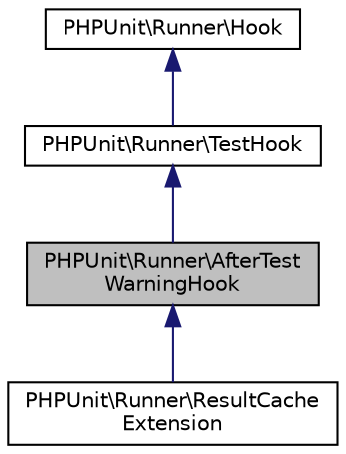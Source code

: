 digraph "PHPUnit\Runner\AfterTestWarningHook"
{
  edge [fontname="Helvetica",fontsize="10",labelfontname="Helvetica",labelfontsize="10"];
  node [fontname="Helvetica",fontsize="10",shape=record];
  Node0 [label="PHPUnit\\Runner\\AfterTest\lWarningHook",height=0.2,width=0.4,color="black", fillcolor="grey75", style="filled", fontcolor="black"];
  Node1 -> Node0 [dir="back",color="midnightblue",fontsize="10",style="solid",fontname="Helvetica"];
  Node1 [label="PHPUnit\\Runner\\TestHook",height=0.2,width=0.4,color="black", fillcolor="white", style="filled",URL="$interfacePHPUnit_1_1Runner_1_1TestHook.html"];
  Node2 -> Node1 [dir="back",color="midnightblue",fontsize="10",style="solid",fontname="Helvetica"];
  Node2 [label="PHPUnit\\Runner\\Hook",height=0.2,width=0.4,color="black", fillcolor="white", style="filled",URL="$interfacePHPUnit_1_1Runner_1_1Hook.html"];
  Node0 -> Node3 [dir="back",color="midnightblue",fontsize="10",style="solid",fontname="Helvetica"];
  Node3 [label="PHPUnit\\Runner\\ResultCache\lExtension",height=0.2,width=0.4,color="black", fillcolor="white", style="filled",URL="$classPHPUnit_1_1Runner_1_1ResultCacheExtension.html"];
}
